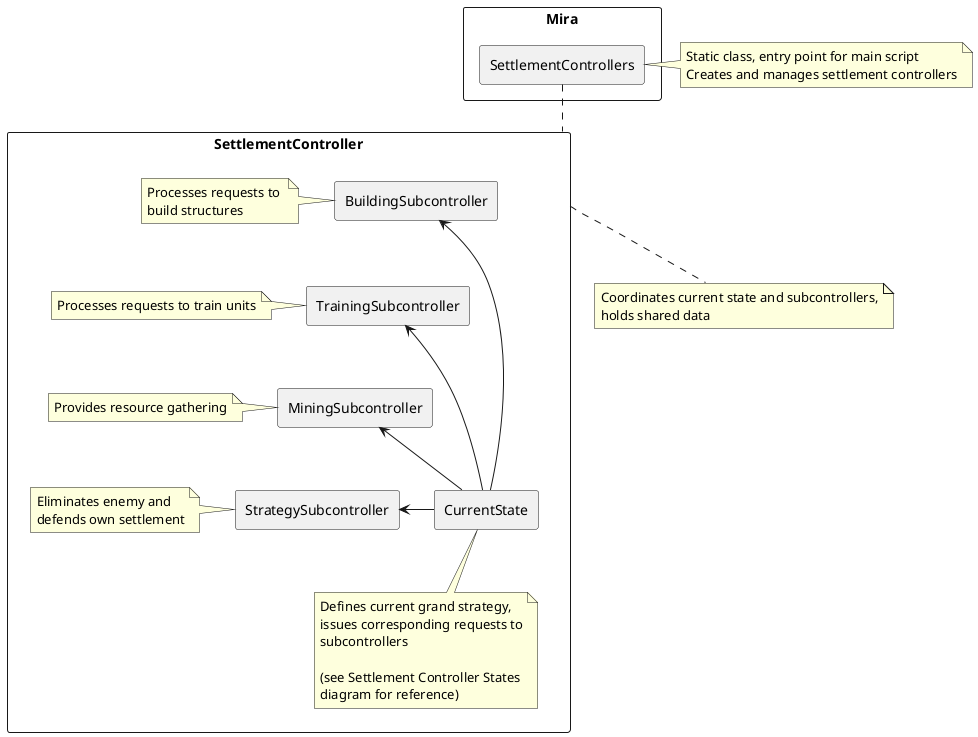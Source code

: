 @startuml

skinparam ComponentStyle rectangle

component Mira {
    component SettlementControllers
}

note right
Static class, entry point for main script
Creates and manages settlement controllers
end note

component SettlementController {
    component BuildingSubcontroller
    note left of BuildingSubcontroller
    Processes requests to 
    build structures
    end note

    component TrainingSubcontroller
    note left of TrainingSubcontroller
    Processes requests to train units
    end note

    component MiningSubcontroller
    note left of MiningSubcontroller
    Provides resource gathering
    end note

    component StrategySubcontroller
    note left of StrategySubcontroller
    Eliminates enemy and 
    defends own settlement
    end note

    BuildingSubcontroller -[hidden]down-> TrainingSubcontroller
    TrainingSubcontroller -[hidden]down-> MiningSubcontroller
    MiningSubcontroller -[hidden]down-> StrategySubcontroller

    component CurrentState
    
    note bottom of CurrentState
    Defines current grand strategy,
    issues corresponding requests to
    subcontrollers

    (see Settlement Controller States
    diagram for reference)
    end note

    CurrentState -left-> BuildingSubcontroller
    CurrentState -left-> TrainingSubcontroller
    CurrentState -left-> MiningSubcontroller
    CurrentState -left-> StrategySubcontroller
}

note bottom of SettlementController
Coordinates current state and subcontrollers,
holds shared data
end note

SettlementControllers .down. SettlementController

@enduml
